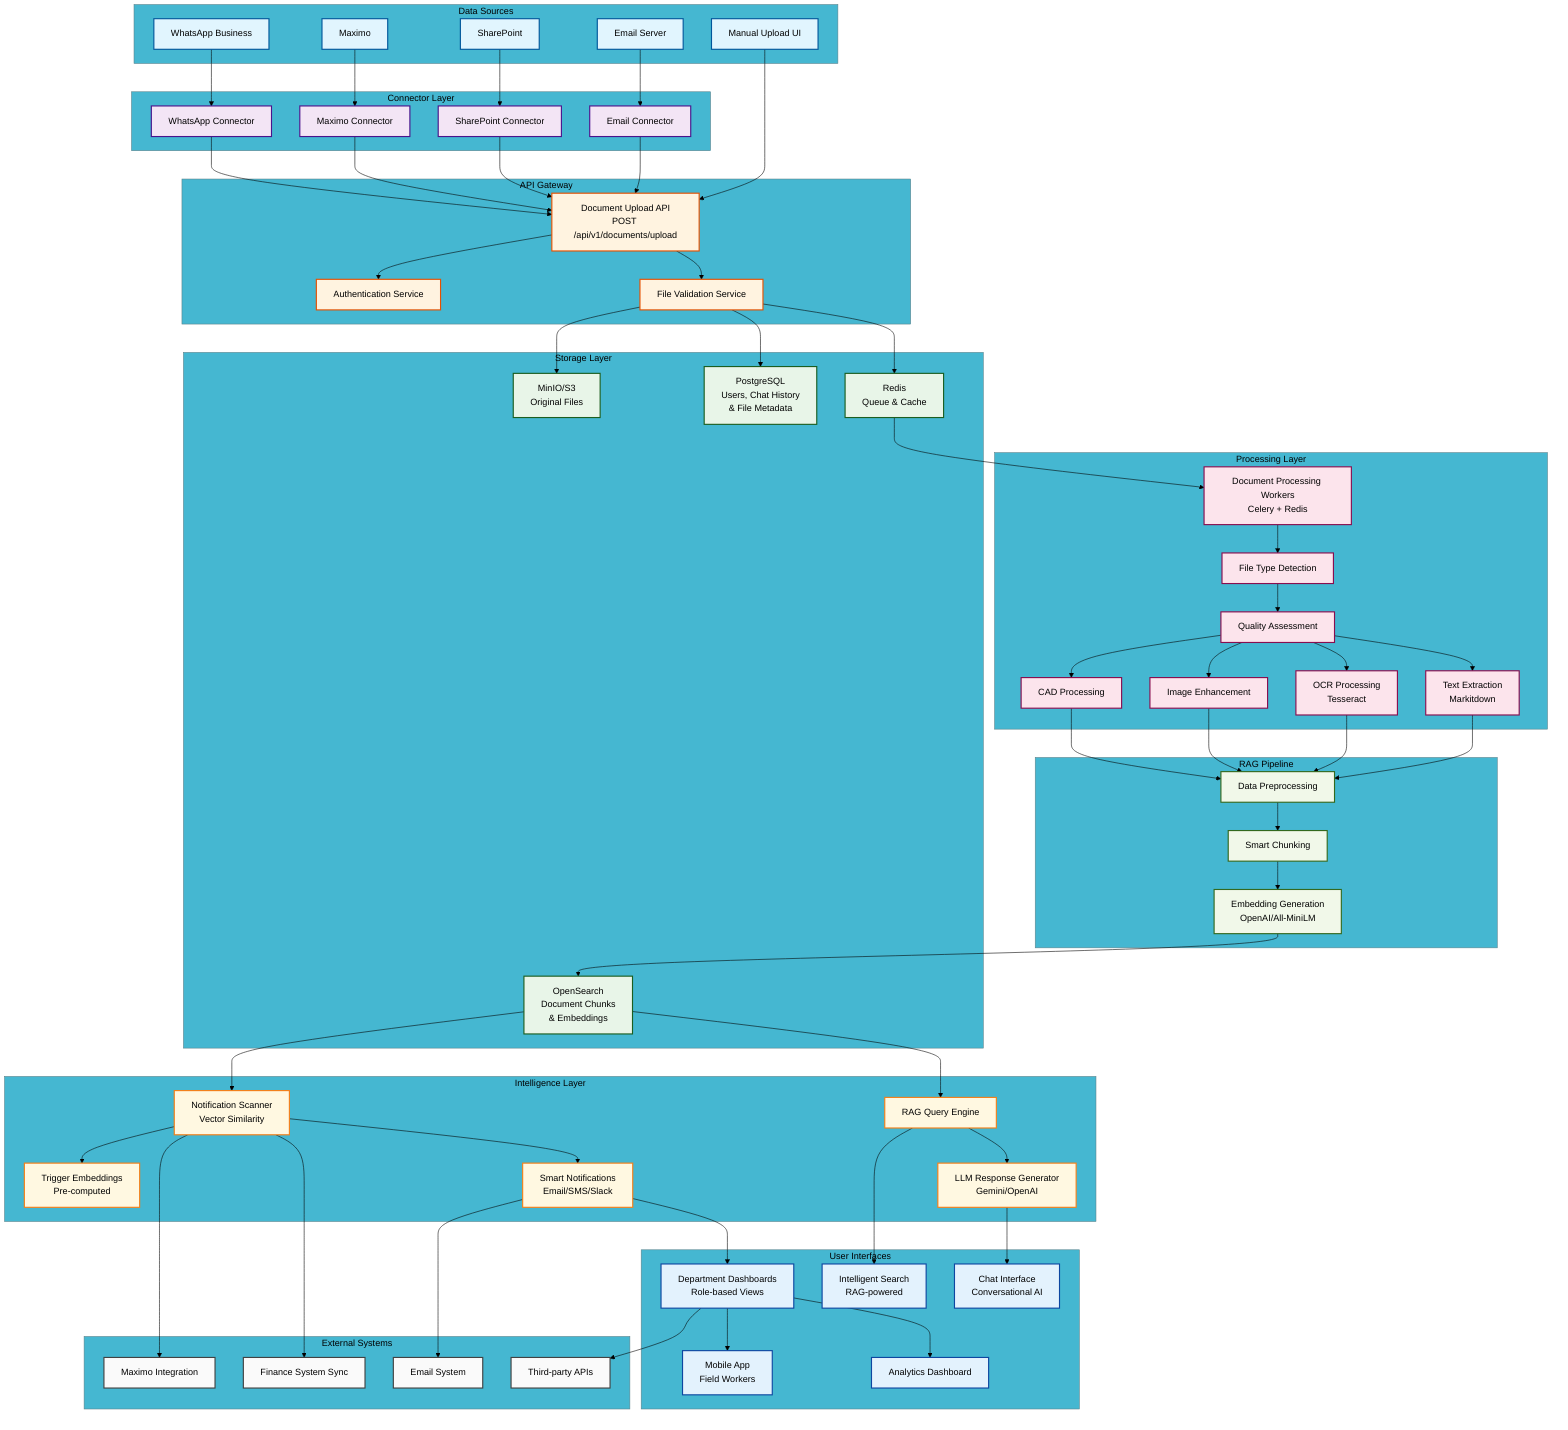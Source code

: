 %%{
  init: {
    'theme': 'base',
    'themeVariables': {
      'primaryColor': '#ff6b6b',
      'primaryTextColor': '#000000',
      'primaryBorderColor': '#ff6b6b',
      'lineColor': '#000000',
      'sectionBkgColor': '#f8f9fa',
      'altSectionBkgColor': '#e9ecef',
      'gridColor': '#dee2e6',
      'secondaryColor': '#4ecdc4',
      'tertiaryColor': '#45b7d1',
      'primaryTextColor': '#000000',
      'secondaryTextColor': '#000000',
      'tertiaryTextColor': '#000000',
      'lineColor': '#000000',
      'textColor': '#000000',
      'mainBkg': '#ffffff',
      'secondBkg': '#f8f9fa',
      'tertiaryBkg': '#e9ecef'
    }
  }
}%%

%% KMRL Document Processing System - High Level Architecture
%% Source: detailed_flow.md sections 1-7, flow.md phases 1-4, flow2.md steps 1-42
%% Author: Systems Architect
%% Date: 2024-12-19
%% Purpose: One-page overview of complete KMRL document processing architecture

graph TB
    subgraph "Data Sources"
        A1[Email Server]
        A2[SharePoint]
        A3[Maximo]
        A4[WhatsApp Business]
        A5[Manual Upload UI]
    end
    
    subgraph "Connector Layer"
        B1[Email Connector]
        B2[SharePoint Connector]
        B3[Maximo Connector]
        B4[WhatsApp Connector]
    end
    
    subgraph "API Gateway"
        C[Document Upload API<br/>POST /api/v1/documents/upload]
        C1[Authentication Service]
        C2[File Validation Service]
    end
    
    subgraph "Storage Layer"
        D1[MinIO/S3<br/>Original Files]
        D2[PostgreSQL<br/>Users, Chat History<br/>& File Metadata]
        D3[Redis<br/>Queue & Cache]
        D4[OpenSearch<br/>Document Chunks<br/>& Embeddings]
    end
    
    subgraph "Processing Layer"
        E1[Document Processing Workers<br/>Celery + Redis]
        E2[File Type Detection]
        E3[Quality Assessment]
        E4[Text Extraction<br/>Markitdown]
        E5[OCR Processing<br/>Tesseract]
        E6[Image Enhancement]
        E7[CAD Processing]
    end
    
    subgraph "RAG Pipeline"
        F1[Data Preprocessing]
        F2[Smart Chunking]
        F3[Embedding Generation<br/>OpenAI/All-MiniLM]
    end
    
    subgraph "Intelligence Layer"
        G1[Notification Scanner<br/>Vector Similarity]
        G2[Trigger Embeddings<br/>Pre-computed]
        G3[Smart Notifications<br/>Email/SMS/Slack]
        G4[RAG Query Engine]
        G5[LLM Response Generator<br/>Gemini/OpenAI]
    end
    
    subgraph "User Interfaces"
        H1[Department Dashboards<br/>Role-based Views]
        H2[Intelligent Search<br/>RAG-powered]
        H3[Chat Interface<br/>Conversational AI]
        H4[Mobile App<br/>Field Workers]
        H5[Analytics Dashboard]
    end
    
    subgraph "External Systems"
        I1[Maximo Integration]
        I2[Finance System Sync]
        I3[Email System]
        I4[Third-party APIs]
    end
    
    %% Data Flow Connections
    A1 --> B1
    A2 --> B2
    A3 --> B3
    A4 --> B4
    A5 --> C
    
    B1 --> C
    B2 --> C
    B3 --> C
    B4 --> C
    
    C --> C1
    C --> C2
    C2 --> D1
    C2 --> D2
    C2 --> D3
    
    D3 --> E1
    E1 --> E2
    E2 --> E3
    E3 --> E4
    E3 --> E5
    E3 --> E6
    E3 --> E7
    
    E4 --> F1
    E5 --> F1
    E6 --> F1
    E7 --> F1
    
    F1 --> F2
    F2 --> F3
    F3 --> D4
    
    D4 --> G1
    D4 --> G4
    G1 --> G2
    G1 --> G3
    G4 --> G5
    
    G3 --> H1
    G4 --> H2
    G5 --> H3
    H1 --> H4
    H1 --> H5
    
    G1 --> I1
    G1 --> I2
    G3 --> I3
    H1 --> I4
    
    %% Styling
    classDef dataSource fill:#e1f5fe,stroke:#01579b,stroke-width:2px
    classDef connector fill:#f3e5f5,stroke:#4a148c,stroke-width:2px
    classDef api fill:#fff3e0,stroke:#e65100,stroke-width:2px
    classDef storage fill:#e8f5e8,stroke:#1b5e20,stroke-width:2px
    classDef processing fill:#fce4ec,stroke:#880e4f,stroke-width:2px
    classDef rag fill:#f1f8e9,stroke:#33691e,stroke-width:2px
    classDef intelligence fill:#fff8e1,stroke:#f57f17,stroke-width:2px
    classDef ui fill:#e3f2fd,stroke:#0d47a1,stroke-width:2px
    classDef external fill:#fafafa,stroke:#424242,stroke-width:2px
    
    class A1,A2,A3,A4,A5 dataSource
    class B1,B2,B3,B4 connector
    class C,C1,C2 api
    class D1,D2,D3,D4 storage
    class E1,E2,E3,E4,E5,E6,E7 processing
    class F1,F2,F3,F4 rag
    class G1,G2,G3,G4,G5 intelligence
    class H1,H2,H3,H4,H5 ui
    class I1,I2,I3,I4 external